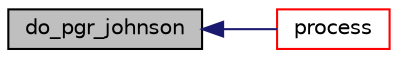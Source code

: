 digraph "do_pgr_johnson"
{
  edge [fontname="Helvetica",fontsize="10",labelfontname="Helvetica",labelfontsize="10"];
  node [fontname="Helvetica",fontsize="10",shape=record];
  rankdir="LR";
  Node15 [label="do_pgr_johnson",height=0.2,width=0.4,color="black", fillcolor="grey75", style="filled", fontcolor="black"];
  Node15 -> Node16 [dir="back",color="midnightblue",fontsize="10",style="solid",fontname="Helvetica"];
  Node16 [label="process",height=0.2,width=0.4,color="red", fillcolor="white", style="filled",URL="$johnson_8c.html#a99c400bfc9956ba2b5180fa07e2875d4"];
}
